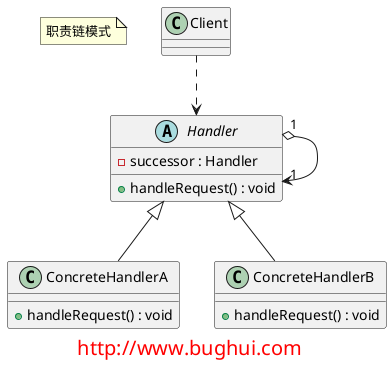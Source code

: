 @startuml

note "职责链模式" as name

abstract class Handler{
    - successor : Handler
    + handleRequest() : void
}

class ConcreteHandlerA{
    + handleRequest() : void
}

class ConcreteHandlerB{
    + handleRequest() : void
}

Handler "1" o--> "1" Handler
Handler <|-- ConcreteHandlerA
Handler <|-- ConcreteHandlerB

Client ..> Handler

footer
<font size="20" color="red">http://www.bughui.com</font>
endfooter

@enduml